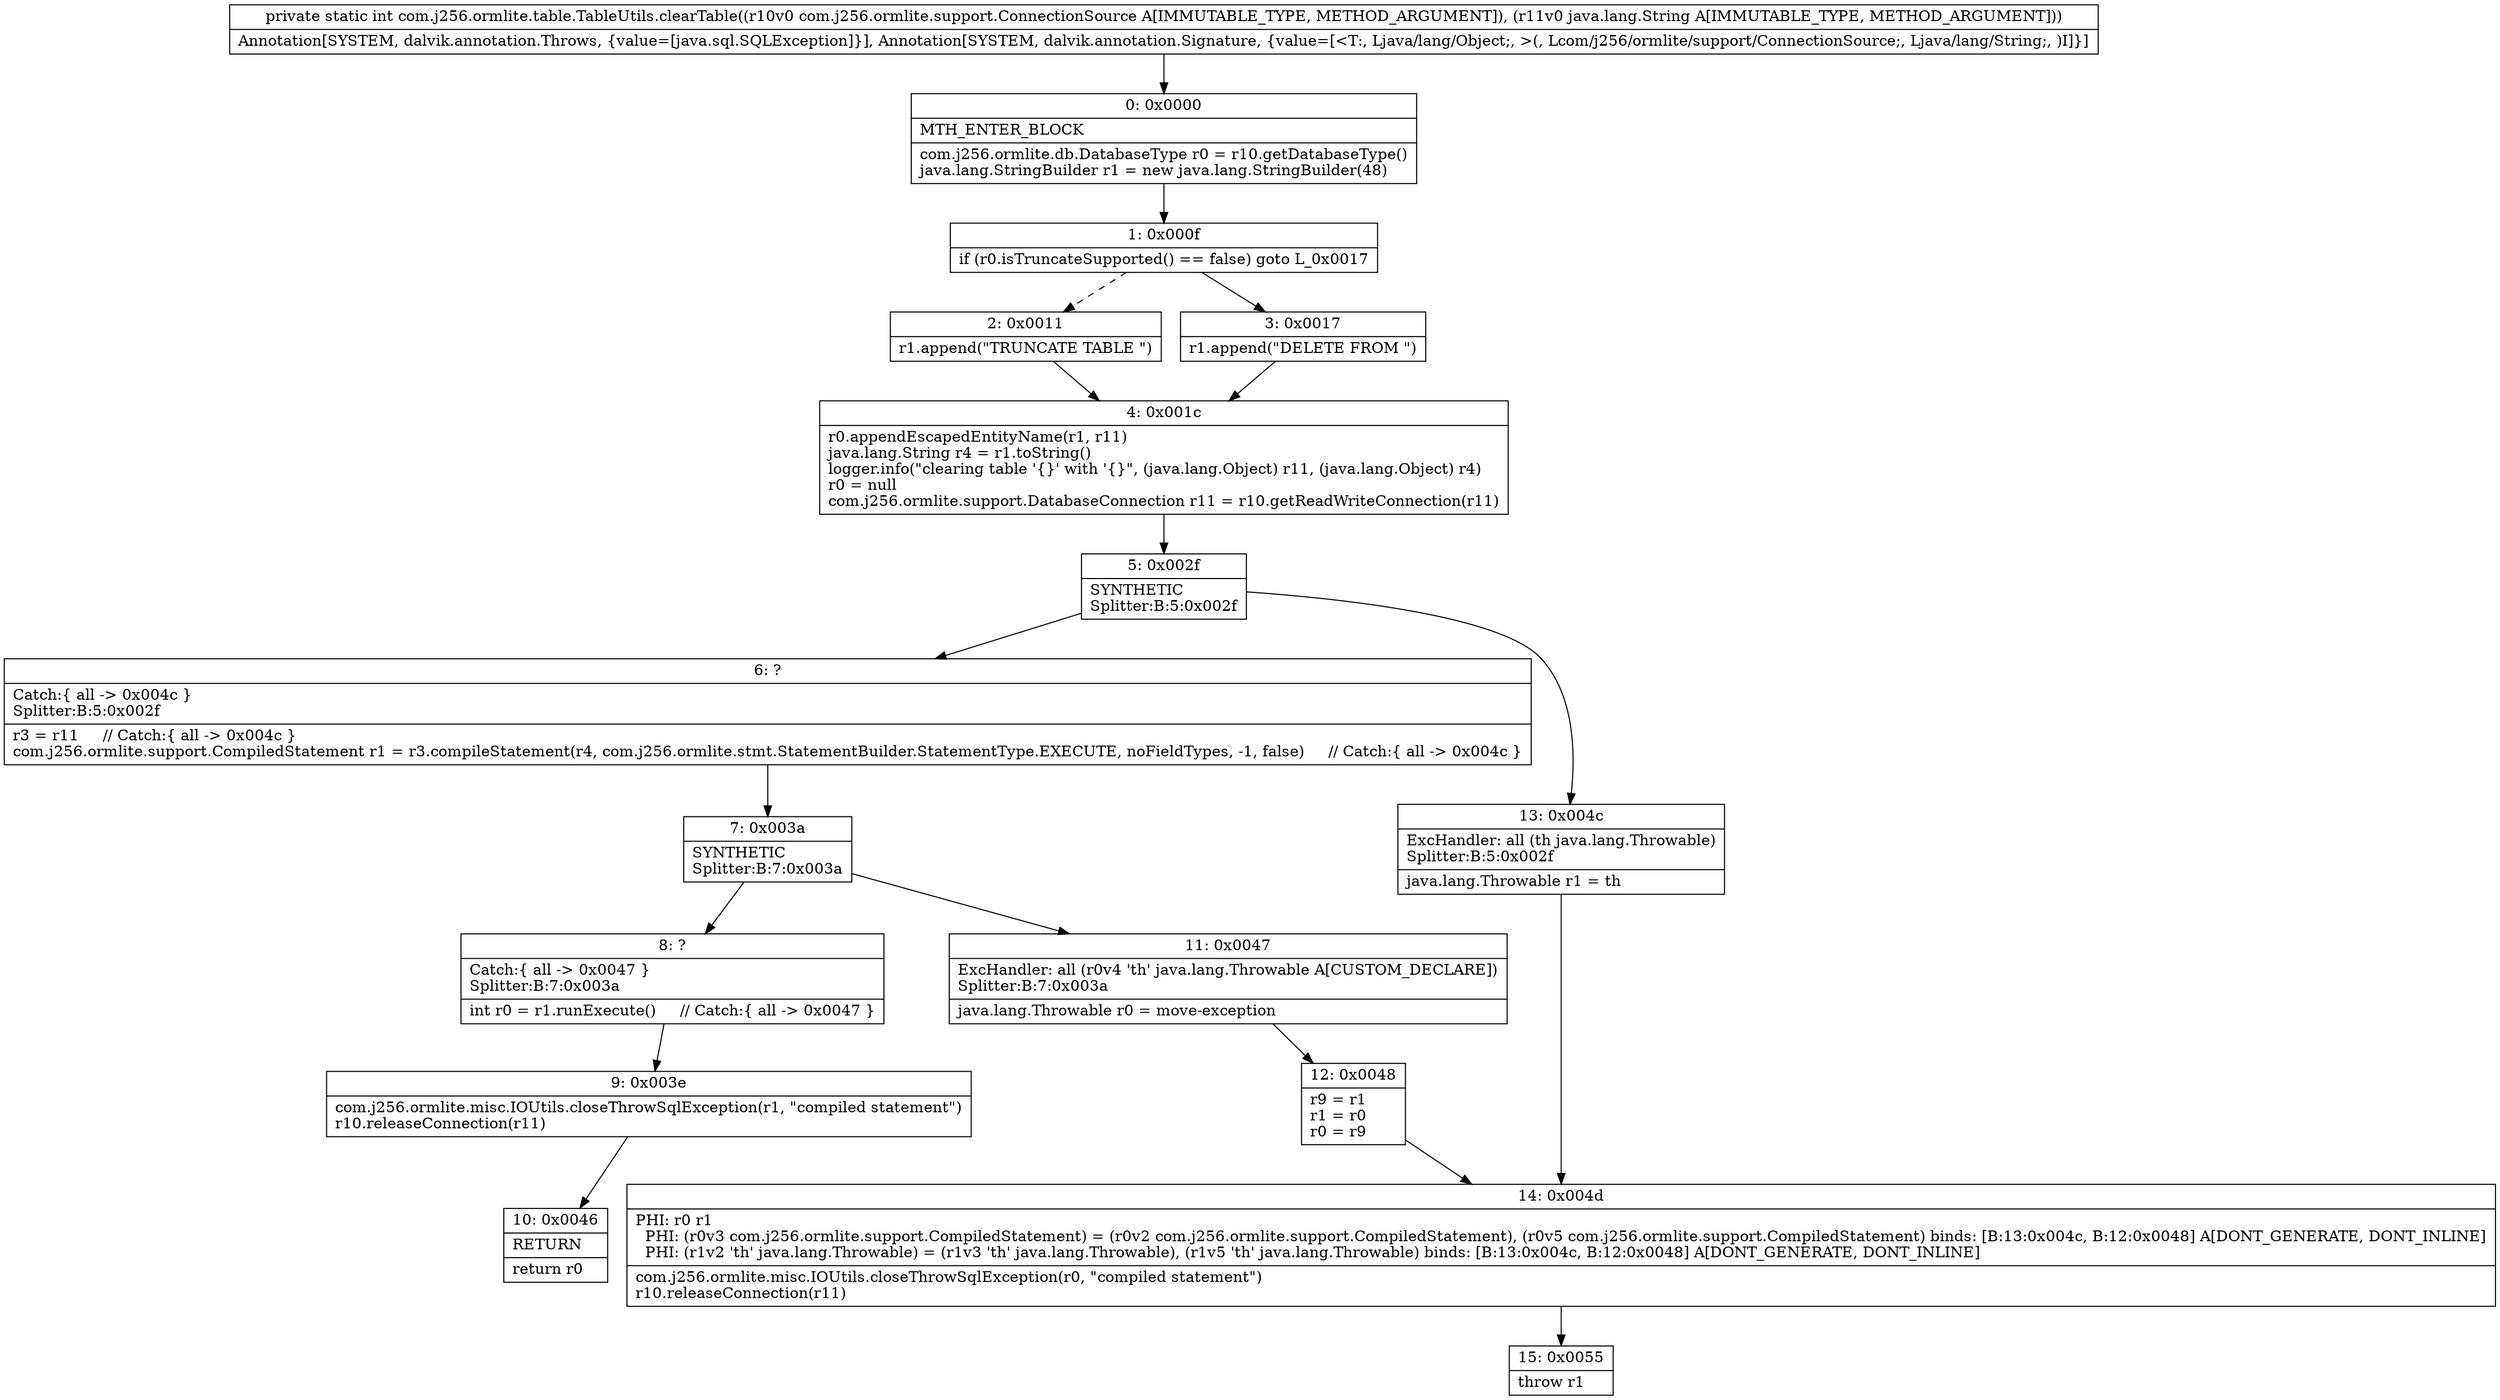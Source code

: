 digraph "CFG forcom.j256.ormlite.table.TableUtils.clearTable(Lcom\/j256\/ormlite\/support\/ConnectionSource;Ljava\/lang\/String;)I" {
Node_0 [shape=record,label="{0\:\ 0x0000|MTH_ENTER_BLOCK\l|com.j256.ormlite.db.DatabaseType r0 = r10.getDatabaseType()\ljava.lang.StringBuilder r1 = new java.lang.StringBuilder(48)\l}"];
Node_1 [shape=record,label="{1\:\ 0x000f|if (r0.isTruncateSupported() == false) goto L_0x0017\l}"];
Node_2 [shape=record,label="{2\:\ 0x0011|r1.append(\"TRUNCATE TABLE \")\l}"];
Node_3 [shape=record,label="{3\:\ 0x0017|r1.append(\"DELETE FROM \")\l}"];
Node_4 [shape=record,label="{4\:\ 0x001c|r0.appendEscapedEntityName(r1, r11)\ljava.lang.String r4 = r1.toString()\llogger.info(\"clearing table '\{\}' with '\{\}\", (java.lang.Object) r11, (java.lang.Object) r4)\lr0 = null\lcom.j256.ormlite.support.DatabaseConnection r11 = r10.getReadWriteConnection(r11)\l}"];
Node_5 [shape=record,label="{5\:\ 0x002f|SYNTHETIC\lSplitter:B:5:0x002f\l}"];
Node_6 [shape=record,label="{6\:\ ?|Catch:\{ all \-\> 0x004c \}\lSplitter:B:5:0x002f\l|r3 = r11     \/\/ Catch:\{ all \-\> 0x004c \}\lcom.j256.ormlite.support.CompiledStatement r1 = r3.compileStatement(r4, com.j256.ormlite.stmt.StatementBuilder.StatementType.EXECUTE, noFieldTypes, \-1, false)     \/\/ Catch:\{ all \-\> 0x004c \}\l}"];
Node_7 [shape=record,label="{7\:\ 0x003a|SYNTHETIC\lSplitter:B:7:0x003a\l}"];
Node_8 [shape=record,label="{8\:\ ?|Catch:\{ all \-\> 0x0047 \}\lSplitter:B:7:0x003a\l|int r0 = r1.runExecute()     \/\/ Catch:\{ all \-\> 0x0047 \}\l}"];
Node_9 [shape=record,label="{9\:\ 0x003e|com.j256.ormlite.misc.IOUtils.closeThrowSqlException(r1, \"compiled statement\")\lr10.releaseConnection(r11)\l}"];
Node_10 [shape=record,label="{10\:\ 0x0046|RETURN\l|return r0\l}"];
Node_11 [shape=record,label="{11\:\ 0x0047|ExcHandler: all (r0v4 'th' java.lang.Throwable A[CUSTOM_DECLARE])\lSplitter:B:7:0x003a\l|java.lang.Throwable r0 = move\-exception\l}"];
Node_12 [shape=record,label="{12\:\ 0x0048|r9 = r1\lr1 = r0\lr0 = r9\l}"];
Node_13 [shape=record,label="{13\:\ 0x004c|ExcHandler: all (th java.lang.Throwable)\lSplitter:B:5:0x002f\l|java.lang.Throwable r1 = th\l}"];
Node_14 [shape=record,label="{14\:\ 0x004d|PHI: r0 r1 \l  PHI: (r0v3 com.j256.ormlite.support.CompiledStatement) = (r0v2 com.j256.ormlite.support.CompiledStatement), (r0v5 com.j256.ormlite.support.CompiledStatement) binds: [B:13:0x004c, B:12:0x0048] A[DONT_GENERATE, DONT_INLINE]\l  PHI: (r1v2 'th' java.lang.Throwable) = (r1v3 'th' java.lang.Throwable), (r1v5 'th' java.lang.Throwable) binds: [B:13:0x004c, B:12:0x0048] A[DONT_GENERATE, DONT_INLINE]\l|com.j256.ormlite.misc.IOUtils.closeThrowSqlException(r0, \"compiled statement\")\lr10.releaseConnection(r11)\l}"];
Node_15 [shape=record,label="{15\:\ 0x0055|throw r1\l}"];
MethodNode[shape=record,label="{private static int com.j256.ormlite.table.TableUtils.clearTable((r10v0 com.j256.ormlite.support.ConnectionSource A[IMMUTABLE_TYPE, METHOD_ARGUMENT]), (r11v0 java.lang.String A[IMMUTABLE_TYPE, METHOD_ARGUMENT]))  | Annotation[SYSTEM, dalvik.annotation.Throws, \{value=[java.sql.SQLException]\}], Annotation[SYSTEM, dalvik.annotation.Signature, \{value=[\<T:, Ljava\/lang\/Object;, \>(, Lcom\/j256\/ormlite\/support\/ConnectionSource;, Ljava\/lang\/String;, )I]\}]\l}"];
MethodNode -> Node_0;
Node_0 -> Node_1;
Node_1 -> Node_2[style=dashed];
Node_1 -> Node_3;
Node_2 -> Node_4;
Node_3 -> Node_4;
Node_4 -> Node_5;
Node_5 -> Node_6;
Node_5 -> Node_13;
Node_6 -> Node_7;
Node_7 -> Node_8;
Node_7 -> Node_11;
Node_8 -> Node_9;
Node_9 -> Node_10;
Node_11 -> Node_12;
Node_12 -> Node_14;
Node_13 -> Node_14;
Node_14 -> Node_15;
}

